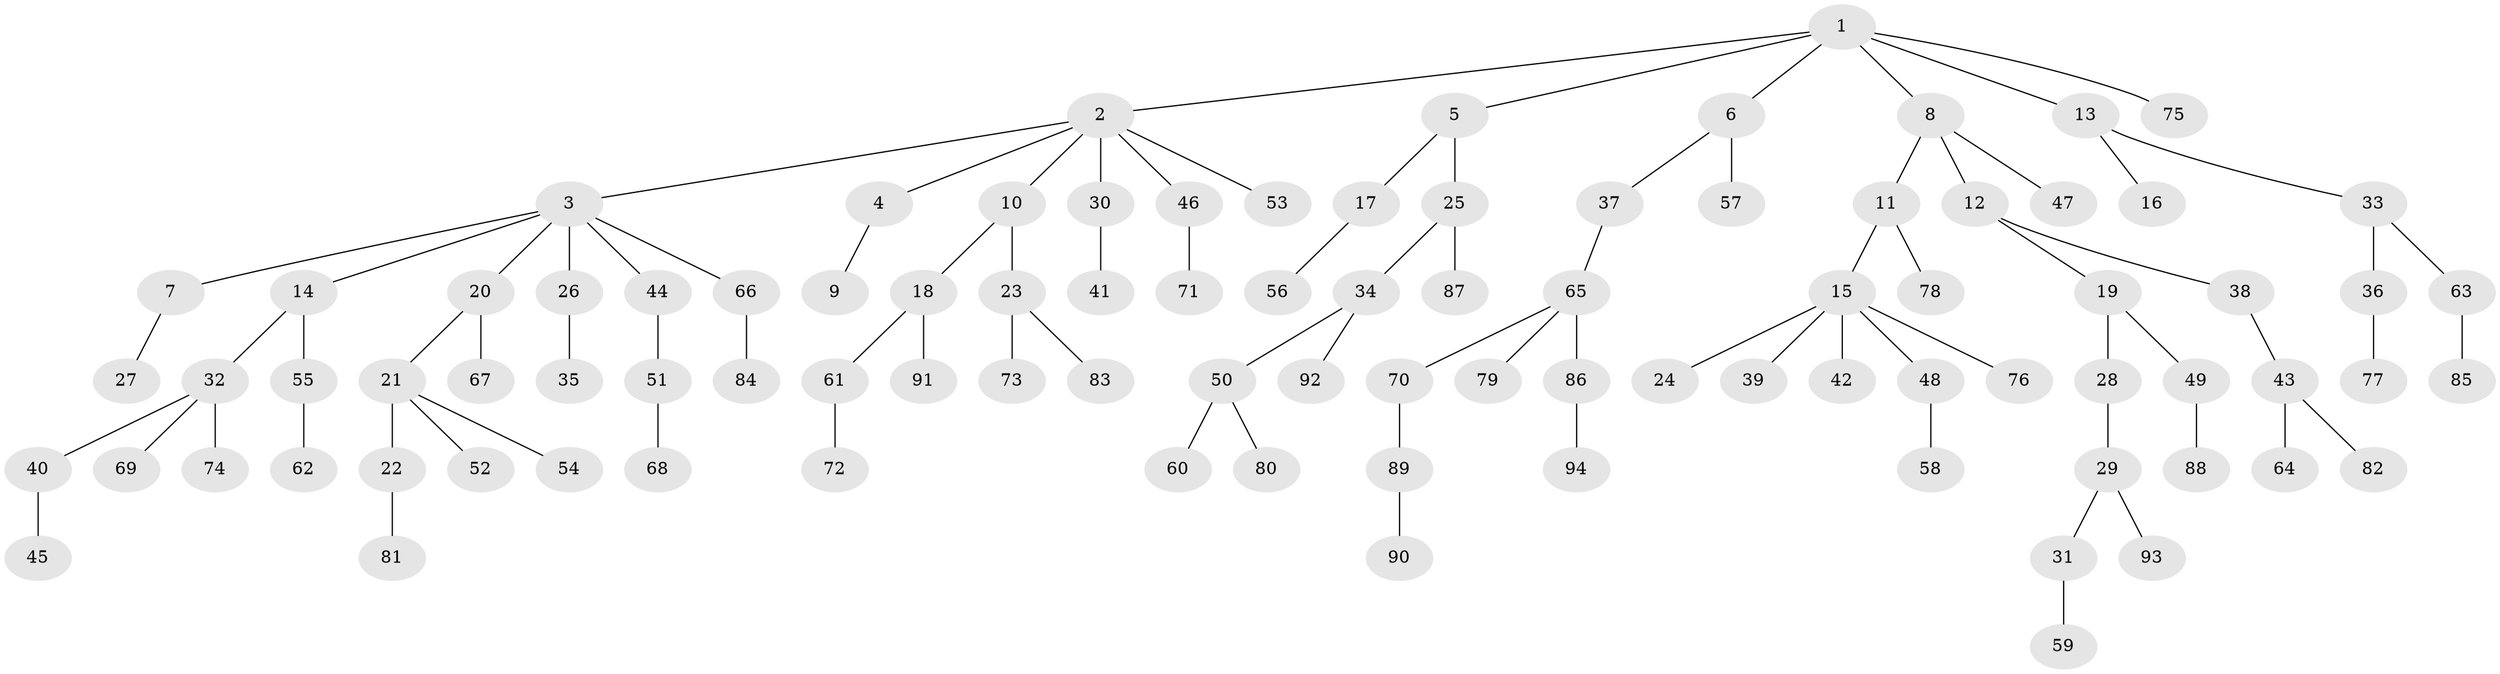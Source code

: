 // Generated by graph-tools (version 1.1) at 2025/26/03/09/25 03:26:30]
// undirected, 94 vertices, 93 edges
graph export_dot {
graph [start="1"]
  node [color=gray90,style=filled];
  1;
  2;
  3;
  4;
  5;
  6;
  7;
  8;
  9;
  10;
  11;
  12;
  13;
  14;
  15;
  16;
  17;
  18;
  19;
  20;
  21;
  22;
  23;
  24;
  25;
  26;
  27;
  28;
  29;
  30;
  31;
  32;
  33;
  34;
  35;
  36;
  37;
  38;
  39;
  40;
  41;
  42;
  43;
  44;
  45;
  46;
  47;
  48;
  49;
  50;
  51;
  52;
  53;
  54;
  55;
  56;
  57;
  58;
  59;
  60;
  61;
  62;
  63;
  64;
  65;
  66;
  67;
  68;
  69;
  70;
  71;
  72;
  73;
  74;
  75;
  76;
  77;
  78;
  79;
  80;
  81;
  82;
  83;
  84;
  85;
  86;
  87;
  88;
  89;
  90;
  91;
  92;
  93;
  94;
  1 -- 2;
  1 -- 5;
  1 -- 6;
  1 -- 8;
  1 -- 13;
  1 -- 75;
  2 -- 3;
  2 -- 4;
  2 -- 10;
  2 -- 30;
  2 -- 46;
  2 -- 53;
  3 -- 7;
  3 -- 14;
  3 -- 20;
  3 -- 26;
  3 -- 44;
  3 -- 66;
  4 -- 9;
  5 -- 17;
  5 -- 25;
  6 -- 37;
  6 -- 57;
  7 -- 27;
  8 -- 11;
  8 -- 12;
  8 -- 47;
  10 -- 18;
  10 -- 23;
  11 -- 15;
  11 -- 78;
  12 -- 19;
  12 -- 38;
  13 -- 16;
  13 -- 33;
  14 -- 32;
  14 -- 55;
  15 -- 24;
  15 -- 39;
  15 -- 42;
  15 -- 48;
  15 -- 76;
  17 -- 56;
  18 -- 61;
  18 -- 91;
  19 -- 28;
  19 -- 49;
  20 -- 21;
  20 -- 67;
  21 -- 22;
  21 -- 52;
  21 -- 54;
  22 -- 81;
  23 -- 73;
  23 -- 83;
  25 -- 34;
  25 -- 87;
  26 -- 35;
  28 -- 29;
  29 -- 31;
  29 -- 93;
  30 -- 41;
  31 -- 59;
  32 -- 40;
  32 -- 69;
  32 -- 74;
  33 -- 36;
  33 -- 63;
  34 -- 50;
  34 -- 92;
  36 -- 77;
  37 -- 65;
  38 -- 43;
  40 -- 45;
  43 -- 64;
  43 -- 82;
  44 -- 51;
  46 -- 71;
  48 -- 58;
  49 -- 88;
  50 -- 60;
  50 -- 80;
  51 -- 68;
  55 -- 62;
  61 -- 72;
  63 -- 85;
  65 -- 70;
  65 -- 79;
  65 -- 86;
  66 -- 84;
  70 -- 89;
  86 -- 94;
  89 -- 90;
}
